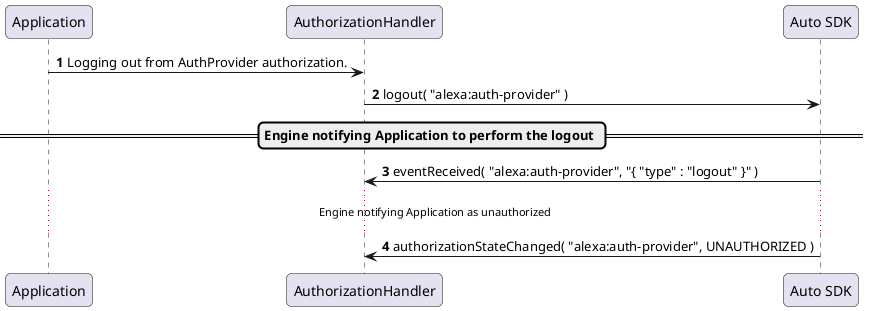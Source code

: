 @startuml

skinparam roundcorner 10

autonumber
participant Application  order 20
participant AuthorizationHandler  order 30
participant "Auto SDK" as AutoSDK  order 40

Application -> AuthorizationHandler : Logging out from AuthProvider authorization.
AuthorizationHandler -> AutoSDK : logout( "alexa:auth-provider" )

== Engine notifying Application to perform the logout ==
AutoSDK -> AuthorizationHandler : eventReceived( "alexa:auth-provider", "{ "type" : "logout" }" )

... Engine notifying Application as unauthorized ...
AutoSDK -> AuthorizationHandler : authorizationStateChanged( "alexa:auth-provider", UNAUTHORIZED )

@enduml

